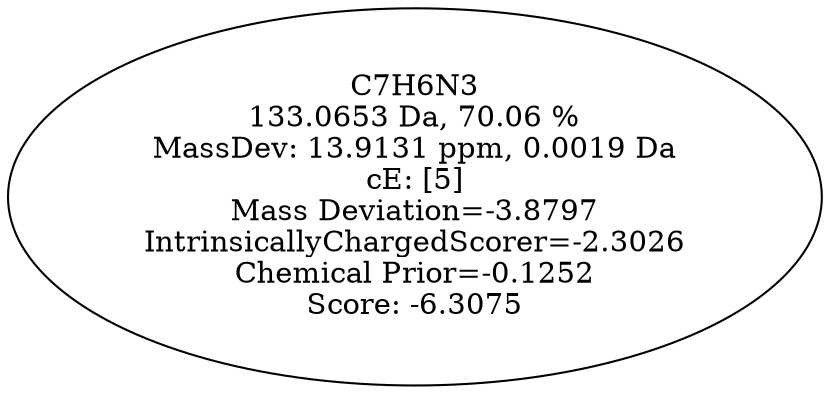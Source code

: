 strict digraph {
v1 [label="C7H6N3\n133.0653 Da, 70.06 %\nMassDev: 13.9131 ppm, 0.0019 Da\ncE: [5]\nMass Deviation=-3.8797\nIntrinsicallyChargedScorer=-2.3026\nChemical Prior=-0.1252\nScore: -6.3075"];
}